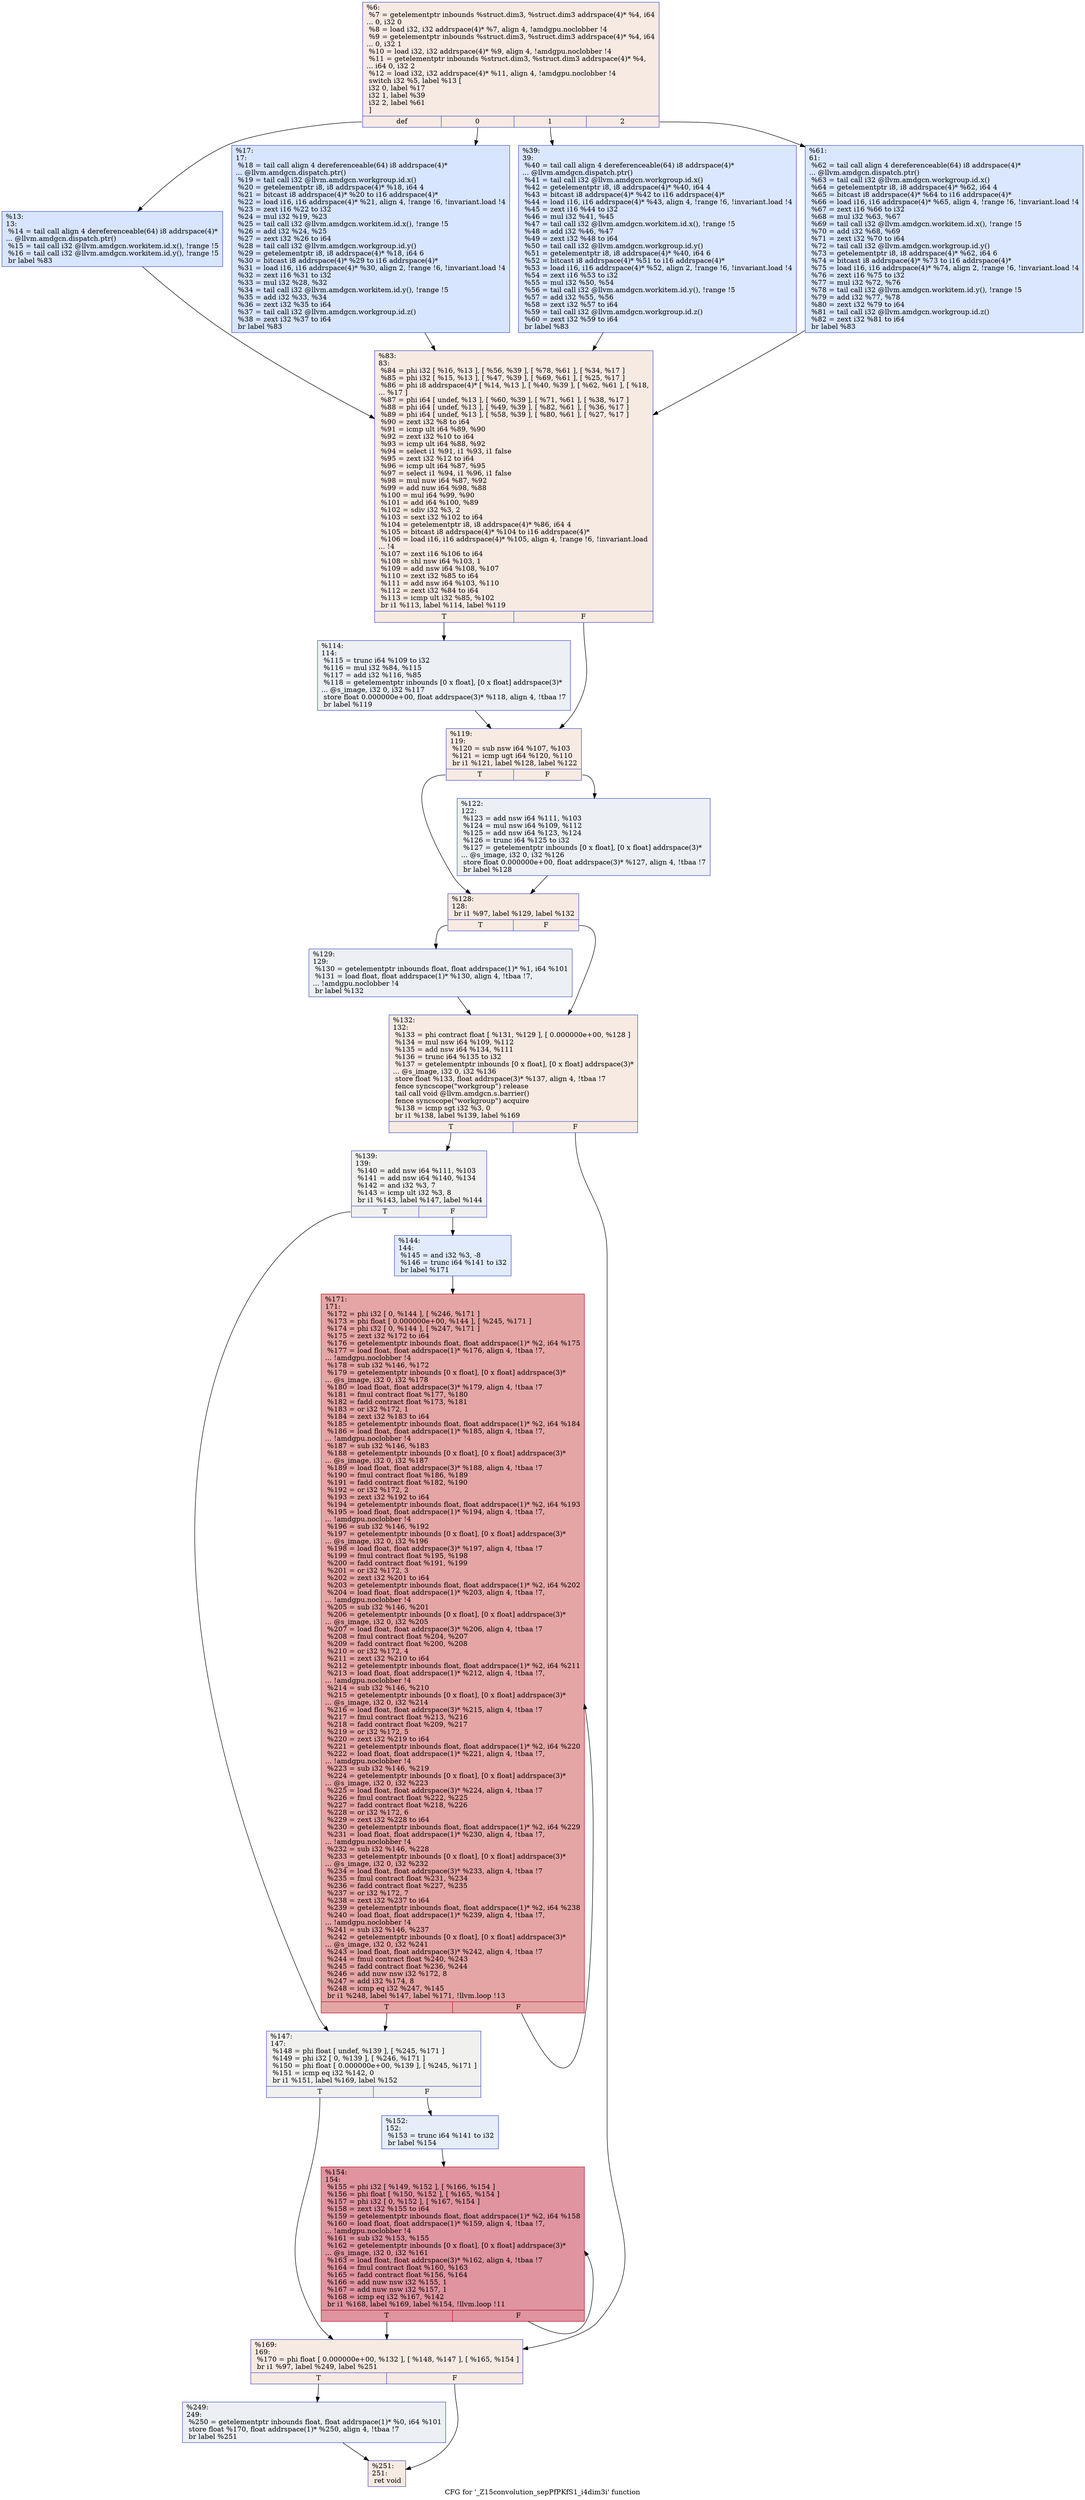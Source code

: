 digraph "CFG for '_Z15convolution_sepPfPKfS1_i4dim3i' function" {
	label="CFG for '_Z15convolution_sepPfPKfS1_i4dim3i' function";

	Node0x5cc2d70 [shape=record,color="#3d50c3ff", style=filled, fillcolor="#eed0c070",label="{%6:\l  %7 = getelementptr inbounds %struct.dim3, %struct.dim3 addrspace(4)* %4, i64\l... 0, i32 0\l  %8 = load i32, i32 addrspace(4)* %7, align 4, !amdgpu.noclobber !4\l  %9 = getelementptr inbounds %struct.dim3, %struct.dim3 addrspace(4)* %4, i64\l... 0, i32 1\l  %10 = load i32, i32 addrspace(4)* %9, align 4, !amdgpu.noclobber !4\l  %11 = getelementptr inbounds %struct.dim3, %struct.dim3 addrspace(4)* %4,\l... i64 0, i32 2\l  %12 = load i32, i32 addrspace(4)* %11, align 4, !amdgpu.noclobber !4\l  switch i32 %5, label %13 [\l    i32 0, label %17\l    i32 1, label %39\l    i32 2, label %61\l  ]\l|{<s0>def|<s1>0|<s2>1|<s3>2}}"];
	Node0x5cc2d70:s0 -> Node0x5cc24b0;
	Node0x5cc2d70:s1 -> Node0x5cc4a10;
	Node0x5cc2d70:s2 -> Node0x5cc4aa0;
	Node0x5cc2d70:s3 -> Node0x5cc4b30;
	Node0x5cc24b0 [shape=record,color="#3d50c3ff", style=filled, fillcolor="#a7c5fe70",label="{%13:\l13:                                               \l  %14 = tail call align 4 dereferenceable(64) i8 addrspace(4)*\l... @llvm.amdgcn.dispatch.ptr()\l  %15 = tail call i32 @llvm.amdgcn.workitem.id.x(), !range !5\l  %16 = tail call i32 @llvm.amdgcn.workitem.id.y(), !range !5\l  br label %83\l}"];
	Node0x5cc24b0 -> Node0x5cc40d0;
	Node0x5cc4a10 [shape=record,color="#3d50c3ff", style=filled, fillcolor="#a7c5fe70",label="{%17:\l17:                                               \l  %18 = tail call align 4 dereferenceable(64) i8 addrspace(4)*\l... @llvm.amdgcn.dispatch.ptr()\l  %19 = tail call i32 @llvm.amdgcn.workgroup.id.x()\l  %20 = getelementptr i8, i8 addrspace(4)* %18, i64 4\l  %21 = bitcast i8 addrspace(4)* %20 to i16 addrspace(4)*\l  %22 = load i16, i16 addrspace(4)* %21, align 4, !range !6, !invariant.load !4\l  %23 = zext i16 %22 to i32\l  %24 = mul i32 %19, %23\l  %25 = tail call i32 @llvm.amdgcn.workitem.id.x(), !range !5\l  %26 = add i32 %24, %25\l  %27 = zext i32 %26 to i64\l  %28 = tail call i32 @llvm.amdgcn.workgroup.id.y()\l  %29 = getelementptr i8, i8 addrspace(4)* %18, i64 6\l  %30 = bitcast i8 addrspace(4)* %29 to i16 addrspace(4)*\l  %31 = load i16, i16 addrspace(4)* %30, align 2, !range !6, !invariant.load !4\l  %32 = zext i16 %31 to i32\l  %33 = mul i32 %28, %32\l  %34 = tail call i32 @llvm.amdgcn.workitem.id.y(), !range !5\l  %35 = add i32 %33, %34\l  %36 = zext i32 %35 to i64\l  %37 = tail call i32 @llvm.amdgcn.workgroup.id.z()\l  %38 = zext i32 %37 to i64\l  br label %83\l}"];
	Node0x5cc4a10 -> Node0x5cc40d0;
	Node0x5cc4aa0 [shape=record,color="#3d50c3ff", style=filled, fillcolor="#aec9fc70",label="{%39:\l39:                                               \l  %40 = tail call align 4 dereferenceable(64) i8 addrspace(4)*\l... @llvm.amdgcn.dispatch.ptr()\l  %41 = tail call i32 @llvm.amdgcn.workgroup.id.x()\l  %42 = getelementptr i8, i8 addrspace(4)* %40, i64 4\l  %43 = bitcast i8 addrspace(4)* %42 to i16 addrspace(4)*\l  %44 = load i16, i16 addrspace(4)* %43, align 4, !range !6, !invariant.load !4\l  %45 = zext i16 %44 to i32\l  %46 = mul i32 %41, %45\l  %47 = tail call i32 @llvm.amdgcn.workitem.id.x(), !range !5\l  %48 = add i32 %46, %47\l  %49 = zext i32 %48 to i64\l  %50 = tail call i32 @llvm.amdgcn.workgroup.id.y()\l  %51 = getelementptr i8, i8 addrspace(4)* %40, i64 6\l  %52 = bitcast i8 addrspace(4)* %51 to i16 addrspace(4)*\l  %53 = load i16, i16 addrspace(4)* %52, align 2, !range !6, !invariant.load !4\l  %54 = zext i16 %53 to i32\l  %55 = mul i32 %50, %54\l  %56 = tail call i32 @llvm.amdgcn.workitem.id.y(), !range !5\l  %57 = add i32 %55, %56\l  %58 = zext i32 %57 to i64\l  %59 = tail call i32 @llvm.amdgcn.workgroup.id.z()\l  %60 = zext i32 %59 to i64\l  br label %83\l}"];
	Node0x5cc4aa0 -> Node0x5cc40d0;
	Node0x5cc4b30 [shape=record,color="#3d50c3ff", style=filled, fillcolor="#aec9fc70",label="{%61:\l61:                                               \l  %62 = tail call align 4 dereferenceable(64) i8 addrspace(4)*\l... @llvm.amdgcn.dispatch.ptr()\l  %63 = tail call i32 @llvm.amdgcn.workgroup.id.x()\l  %64 = getelementptr i8, i8 addrspace(4)* %62, i64 4\l  %65 = bitcast i8 addrspace(4)* %64 to i16 addrspace(4)*\l  %66 = load i16, i16 addrspace(4)* %65, align 4, !range !6, !invariant.load !4\l  %67 = zext i16 %66 to i32\l  %68 = mul i32 %63, %67\l  %69 = tail call i32 @llvm.amdgcn.workitem.id.x(), !range !5\l  %70 = add i32 %68, %69\l  %71 = zext i32 %70 to i64\l  %72 = tail call i32 @llvm.amdgcn.workgroup.id.y()\l  %73 = getelementptr i8, i8 addrspace(4)* %62, i64 6\l  %74 = bitcast i8 addrspace(4)* %73 to i16 addrspace(4)*\l  %75 = load i16, i16 addrspace(4)* %74, align 2, !range !6, !invariant.load !4\l  %76 = zext i16 %75 to i32\l  %77 = mul i32 %72, %76\l  %78 = tail call i32 @llvm.amdgcn.workitem.id.y(), !range !5\l  %79 = add i32 %77, %78\l  %80 = zext i32 %79 to i64\l  %81 = tail call i32 @llvm.amdgcn.workgroup.id.z()\l  %82 = zext i32 %81 to i64\l  br label %83\l}"];
	Node0x5cc4b30 -> Node0x5cc40d0;
	Node0x5cc40d0 [shape=record,color="#3d50c3ff", style=filled, fillcolor="#eed0c070",label="{%83:\l83:                                               \l  %84 = phi i32 [ %16, %13 ], [ %56, %39 ], [ %78, %61 ], [ %34, %17 ]\l  %85 = phi i32 [ %15, %13 ], [ %47, %39 ], [ %69, %61 ], [ %25, %17 ]\l  %86 = phi i8 addrspace(4)* [ %14, %13 ], [ %40, %39 ], [ %62, %61 ], [ %18,\l... %17 ]\l  %87 = phi i64 [ undef, %13 ], [ %60, %39 ], [ %71, %61 ], [ %38, %17 ]\l  %88 = phi i64 [ undef, %13 ], [ %49, %39 ], [ %82, %61 ], [ %36, %17 ]\l  %89 = phi i64 [ undef, %13 ], [ %58, %39 ], [ %80, %61 ], [ %27, %17 ]\l  %90 = zext i32 %8 to i64\l  %91 = icmp ult i64 %89, %90\l  %92 = zext i32 %10 to i64\l  %93 = icmp ult i64 %88, %92\l  %94 = select i1 %91, i1 %93, i1 false\l  %95 = zext i32 %12 to i64\l  %96 = icmp ult i64 %87, %95\l  %97 = select i1 %94, i1 %96, i1 false\l  %98 = mul nuw i64 %87, %92\l  %99 = add nuw i64 %98, %88\l  %100 = mul i64 %99, %90\l  %101 = add i64 %100, %89\l  %102 = sdiv i32 %3, 2\l  %103 = sext i32 %102 to i64\l  %104 = getelementptr i8, i8 addrspace(4)* %86, i64 4\l  %105 = bitcast i8 addrspace(4)* %104 to i16 addrspace(4)*\l  %106 = load i16, i16 addrspace(4)* %105, align 4, !range !6, !invariant.load\l... !4\l  %107 = zext i16 %106 to i64\l  %108 = shl nsw i64 %103, 1\l  %109 = add nsw i64 %108, %107\l  %110 = zext i32 %85 to i64\l  %111 = add nsw i64 %103, %110\l  %112 = zext i32 %84 to i64\l  %113 = icmp ult i32 %85, %102\l  br i1 %113, label %114, label %119\l|{<s0>T|<s1>F}}"];
	Node0x5cc40d0:s0 -> Node0x5cca950;
	Node0x5cc40d0:s1 -> Node0x5cca9a0;
	Node0x5cca950 [shape=record,color="#3d50c3ff", style=filled, fillcolor="#d4dbe670",label="{%114:\l114:                                              \l  %115 = trunc i64 %109 to i32\l  %116 = mul i32 %84, %115\l  %117 = add i32 %116, %85\l  %118 = getelementptr inbounds [0 x float], [0 x float] addrspace(3)*\l... @s_image, i32 0, i32 %117\l  store float 0.000000e+00, float addrspace(3)* %118, align 4, !tbaa !7\l  br label %119\l}"];
	Node0x5cca950 -> Node0x5cca9a0;
	Node0x5cca9a0 [shape=record,color="#3d50c3ff", style=filled, fillcolor="#eed0c070",label="{%119:\l119:                                              \l  %120 = sub nsw i64 %107, %103\l  %121 = icmp ugt i64 %120, %110\l  br i1 %121, label %128, label %122\l|{<s0>T|<s1>F}}"];
	Node0x5cca9a0:s0 -> Node0x5ccbad0;
	Node0x5cca9a0:s1 -> Node0x5ccbb20;
	Node0x5ccbb20 [shape=record,color="#3d50c3ff", style=filled, fillcolor="#d4dbe670",label="{%122:\l122:                                              \l  %123 = add nsw i64 %111, %103\l  %124 = mul nsw i64 %109, %112\l  %125 = add nsw i64 %123, %124\l  %126 = trunc i64 %125 to i32\l  %127 = getelementptr inbounds [0 x float], [0 x float] addrspace(3)*\l... @s_image, i32 0, i32 %126\l  store float 0.000000e+00, float addrspace(3)* %127, align 4, !tbaa !7\l  br label %128\l}"];
	Node0x5ccbb20 -> Node0x5ccbad0;
	Node0x5ccbad0 [shape=record,color="#3d50c3ff", style=filled, fillcolor="#eed0c070",label="{%128:\l128:                                              \l  br i1 %97, label %129, label %132\l|{<s0>T|<s1>F}}"];
	Node0x5ccbad0:s0 -> Node0x5cc85a0;
	Node0x5ccbad0:s1 -> Node0x5cc85f0;
	Node0x5cc85a0 [shape=record,color="#3d50c3ff", style=filled, fillcolor="#d4dbe670",label="{%129:\l129:                                              \l  %130 = getelementptr inbounds float, float addrspace(1)* %1, i64 %101\l  %131 = load float, float addrspace(1)* %130, align 4, !tbaa !7,\l... !amdgpu.noclobber !4\l  br label %132\l}"];
	Node0x5cc85a0 -> Node0x5cc85f0;
	Node0x5cc85f0 [shape=record,color="#3d50c3ff", style=filled, fillcolor="#eed0c070",label="{%132:\l132:                                              \l  %133 = phi contract float [ %131, %129 ], [ 0.000000e+00, %128 ]\l  %134 = mul nsw i64 %109, %112\l  %135 = add nsw i64 %134, %111\l  %136 = trunc i64 %135 to i32\l  %137 = getelementptr inbounds [0 x float], [0 x float] addrspace(3)*\l... @s_image, i32 0, i32 %136\l  store float %133, float addrspace(3)* %137, align 4, !tbaa !7\l  fence syncscope(\"workgroup\") release\l  tail call void @llvm.amdgcn.s.barrier()\l  fence syncscope(\"workgroup\") acquire\l  %138 = icmp sgt i32 %3, 0\l  br i1 %138, label %139, label %169\l|{<s0>T|<s1>F}}"];
	Node0x5cc85f0:s0 -> Node0x5ccd3d0;
	Node0x5cc85f0:s1 -> Node0x5ccd460;
	Node0x5ccd3d0 [shape=record,color="#3d50c3ff", style=filled, fillcolor="#dedcdb70",label="{%139:\l139:                                              \l  %140 = add nsw i64 %111, %103\l  %141 = add nsw i64 %140, %134\l  %142 = and i32 %3, 7\l  %143 = icmp ult i32 %3, 8\l  br i1 %143, label %147, label %144\l|{<s0>T|<s1>F}}"];
	Node0x5ccd3d0:s0 -> Node0x5ccd810;
	Node0x5ccd3d0:s1 -> Node0x5ccd860;
	Node0x5ccd860 [shape=record,color="#3d50c3ff", style=filled, fillcolor="#bbd1f870",label="{%144:\l144:                                              \l  %145 = and i32 %3, -8\l  %146 = trunc i64 %141 to i32\l  br label %171\l}"];
	Node0x5ccd860 -> Node0x5ccdad0;
	Node0x5ccd810 [shape=record,color="#3d50c3ff", style=filled, fillcolor="#dedcdb70",label="{%147:\l147:                                              \l  %148 = phi float [ undef, %139 ], [ %245, %171 ]\l  %149 = phi i32 [ 0, %139 ], [ %246, %171 ]\l  %150 = phi float [ 0.000000e+00, %139 ], [ %245, %171 ]\l  %151 = icmp eq i32 %142, 0\l  br i1 %151, label %169, label %152\l|{<s0>T|<s1>F}}"];
	Node0x5ccd810:s0 -> Node0x5ccd460;
	Node0x5ccd810:s1 -> Node0x5ccded0;
	Node0x5ccded0 [shape=record,color="#3d50c3ff", style=filled, fillcolor="#c5d6f270",label="{%152:\l152:                                              \l  %153 = trunc i64 %141 to i32\l  br label %154\l}"];
	Node0x5ccded0 -> Node0x5cce080;
	Node0x5cce080 [shape=record,color="#b70d28ff", style=filled, fillcolor="#b70d2870",label="{%154:\l154:                                              \l  %155 = phi i32 [ %149, %152 ], [ %166, %154 ]\l  %156 = phi float [ %150, %152 ], [ %165, %154 ]\l  %157 = phi i32 [ 0, %152 ], [ %167, %154 ]\l  %158 = zext i32 %155 to i64\l  %159 = getelementptr inbounds float, float addrspace(1)* %2, i64 %158\l  %160 = load float, float addrspace(1)* %159, align 4, !tbaa !7,\l... !amdgpu.noclobber !4\l  %161 = sub i32 %153, %155\l  %162 = getelementptr inbounds [0 x float], [0 x float] addrspace(3)*\l... @s_image, i32 0, i32 %161\l  %163 = load float, float addrspace(3)* %162, align 4, !tbaa !7\l  %164 = fmul contract float %160, %163\l  %165 = fadd contract float %156, %164\l  %166 = add nuw nsw i32 %155, 1\l  %167 = add nuw nsw i32 %157, 1\l  %168 = icmp eq i32 %167, %142\l  br i1 %168, label %169, label %154, !llvm.loop !11\l|{<s0>T|<s1>F}}"];
	Node0x5cce080:s0 -> Node0x5ccd460;
	Node0x5cce080:s1 -> Node0x5cce080;
	Node0x5ccd460 [shape=record,color="#3d50c3ff", style=filled, fillcolor="#eed0c070",label="{%169:\l169:                                              \l  %170 = phi float [ 0.000000e+00, %132 ], [ %148, %147 ], [ %165, %154 ]\l  br i1 %97, label %249, label %251\l|{<s0>T|<s1>F}}"];
	Node0x5ccd460:s0 -> Node0x5cced20;
	Node0x5ccd460:s1 -> Node0x5cced70;
	Node0x5ccdad0 [shape=record,color="#b70d28ff", style=filled, fillcolor="#c5333470",label="{%171:\l171:                                              \l  %172 = phi i32 [ 0, %144 ], [ %246, %171 ]\l  %173 = phi float [ 0.000000e+00, %144 ], [ %245, %171 ]\l  %174 = phi i32 [ 0, %144 ], [ %247, %171 ]\l  %175 = zext i32 %172 to i64\l  %176 = getelementptr inbounds float, float addrspace(1)* %2, i64 %175\l  %177 = load float, float addrspace(1)* %176, align 4, !tbaa !7,\l... !amdgpu.noclobber !4\l  %178 = sub i32 %146, %172\l  %179 = getelementptr inbounds [0 x float], [0 x float] addrspace(3)*\l... @s_image, i32 0, i32 %178\l  %180 = load float, float addrspace(3)* %179, align 4, !tbaa !7\l  %181 = fmul contract float %177, %180\l  %182 = fadd contract float %173, %181\l  %183 = or i32 %172, 1\l  %184 = zext i32 %183 to i64\l  %185 = getelementptr inbounds float, float addrspace(1)* %2, i64 %184\l  %186 = load float, float addrspace(1)* %185, align 4, !tbaa !7,\l... !amdgpu.noclobber !4\l  %187 = sub i32 %146, %183\l  %188 = getelementptr inbounds [0 x float], [0 x float] addrspace(3)*\l... @s_image, i32 0, i32 %187\l  %189 = load float, float addrspace(3)* %188, align 4, !tbaa !7\l  %190 = fmul contract float %186, %189\l  %191 = fadd contract float %182, %190\l  %192 = or i32 %172, 2\l  %193 = zext i32 %192 to i64\l  %194 = getelementptr inbounds float, float addrspace(1)* %2, i64 %193\l  %195 = load float, float addrspace(1)* %194, align 4, !tbaa !7,\l... !amdgpu.noclobber !4\l  %196 = sub i32 %146, %192\l  %197 = getelementptr inbounds [0 x float], [0 x float] addrspace(3)*\l... @s_image, i32 0, i32 %196\l  %198 = load float, float addrspace(3)* %197, align 4, !tbaa !7\l  %199 = fmul contract float %195, %198\l  %200 = fadd contract float %191, %199\l  %201 = or i32 %172, 3\l  %202 = zext i32 %201 to i64\l  %203 = getelementptr inbounds float, float addrspace(1)* %2, i64 %202\l  %204 = load float, float addrspace(1)* %203, align 4, !tbaa !7,\l... !amdgpu.noclobber !4\l  %205 = sub i32 %146, %201\l  %206 = getelementptr inbounds [0 x float], [0 x float] addrspace(3)*\l... @s_image, i32 0, i32 %205\l  %207 = load float, float addrspace(3)* %206, align 4, !tbaa !7\l  %208 = fmul contract float %204, %207\l  %209 = fadd contract float %200, %208\l  %210 = or i32 %172, 4\l  %211 = zext i32 %210 to i64\l  %212 = getelementptr inbounds float, float addrspace(1)* %2, i64 %211\l  %213 = load float, float addrspace(1)* %212, align 4, !tbaa !7,\l... !amdgpu.noclobber !4\l  %214 = sub i32 %146, %210\l  %215 = getelementptr inbounds [0 x float], [0 x float] addrspace(3)*\l... @s_image, i32 0, i32 %214\l  %216 = load float, float addrspace(3)* %215, align 4, !tbaa !7\l  %217 = fmul contract float %213, %216\l  %218 = fadd contract float %209, %217\l  %219 = or i32 %172, 5\l  %220 = zext i32 %219 to i64\l  %221 = getelementptr inbounds float, float addrspace(1)* %2, i64 %220\l  %222 = load float, float addrspace(1)* %221, align 4, !tbaa !7,\l... !amdgpu.noclobber !4\l  %223 = sub i32 %146, %219\l  %224 = getelementptr inbounds [0 x float], [0 x float] addrspace(3)*\l... @s_image, i32 0, i32 %223\l  %225 = load float, float addrspace(3)* %224, align 4, !tbaa !7\l  %226 = fmul contract float %222, %225\l  %227 = fadd contract float %218, %226\l  %228 = or i32 %172, 6\l  %229 = zext i32 %228 to i64\l  %230 = getelementptr inbounds float, float addrspace(1)* %2, i64 %229\l  %231 = load float, float addrspace(1)* %230, align 4, !tbaa !7,\l... !amdgpu.noclobber !4\l  %232 = sub i32 %146, %228\l  %233 = getelementptr inbounds [0 x float], [0 x float] addrspace(3)*\l... @s_image, i32 0, i32 %232\l  %234 = load float, float addrspace(3)* %233, align 4, !tbaa !7\l  %235 = fmul contract float %231, %234\l  %236 = fadd contract float %227, %235\l  %237 = or i32 %172, 7\l  %238 = zext i32 %237 to i64\l  %239 = getelementptr inbounds float, float addrspace(1)* %2, i64 %238\l  %240 = load float, float addrspace(1)* %239, align 4, !tbaa !7,\l... !amdgpu.noclobber !4\l  %241 = sub i32 %146, %237\l  %242 = getelementptr inbounds [0 x float], [0 x float] addrspace(3)*\l... @s_image, i32 0, i32 %241\l  %243 = load float, float addrspace(3)* %242, align 4, !tbaa !7\l  %244 = fmul contract float %240, %243\l  %245 = fadd contract float %236, %244\l  %246 = add nuw nsw i32 %172, 8\l  %247 = add i32 %174, 8\l  %248 = icmp eq i32 %247, %145\l  br i1 %248, label %147, label %171, !llvm.loop !13\l|{<s0>T|<s1>F}}"];
	Node0x5ccdad0:s0 -> Node0x5ccd810;
	Node0x5ccdad0:s1 -> Node0x5ccdad0;
	Node0x5cced20 [shape=record,color="#3d50c3ff", style=filled, fillcolor="#d4dbe670",label="{%249:\l249:                                              \l  %250 = getelementptr inbounds float, float addrspace(1)* %0, i64 %101\l  store float %170, float addrspace(1)* %250, align 4, !tbaa !7\l  br label %251\l}"];
	Node0x5cced20 -> Node0x5cced70;
	Node0x5cced70 [shape=record,color="#3d50c3ff", style=filled, fillcolor="#eed0c070",label="{%251:\l251:                                              \l  ret void\l}"];
}
